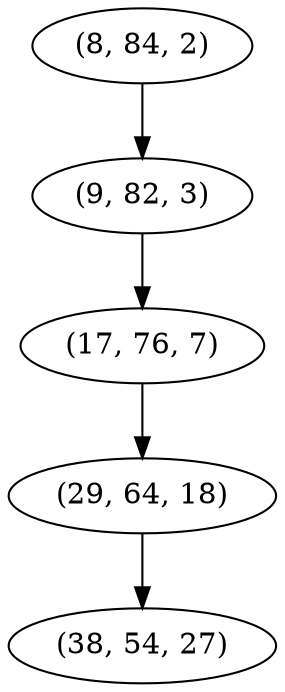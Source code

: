 digraph tree {
    "(8, 84, 2)";
    "(9, 82, 3)";
    "(17, 76, 7)";
    "(29, 64, 18)";
    "(38, 54, 27)";
    "(8, 84, 2)" -> "(9, 82, 3)";
    "(9, 82, 3)" -> "(17, 76, 7)";
    "(17, 76, 7)" -> "(29, 64, 18)";
    "(29, 64, 18)" -> "(38, 54, 27)";
}
